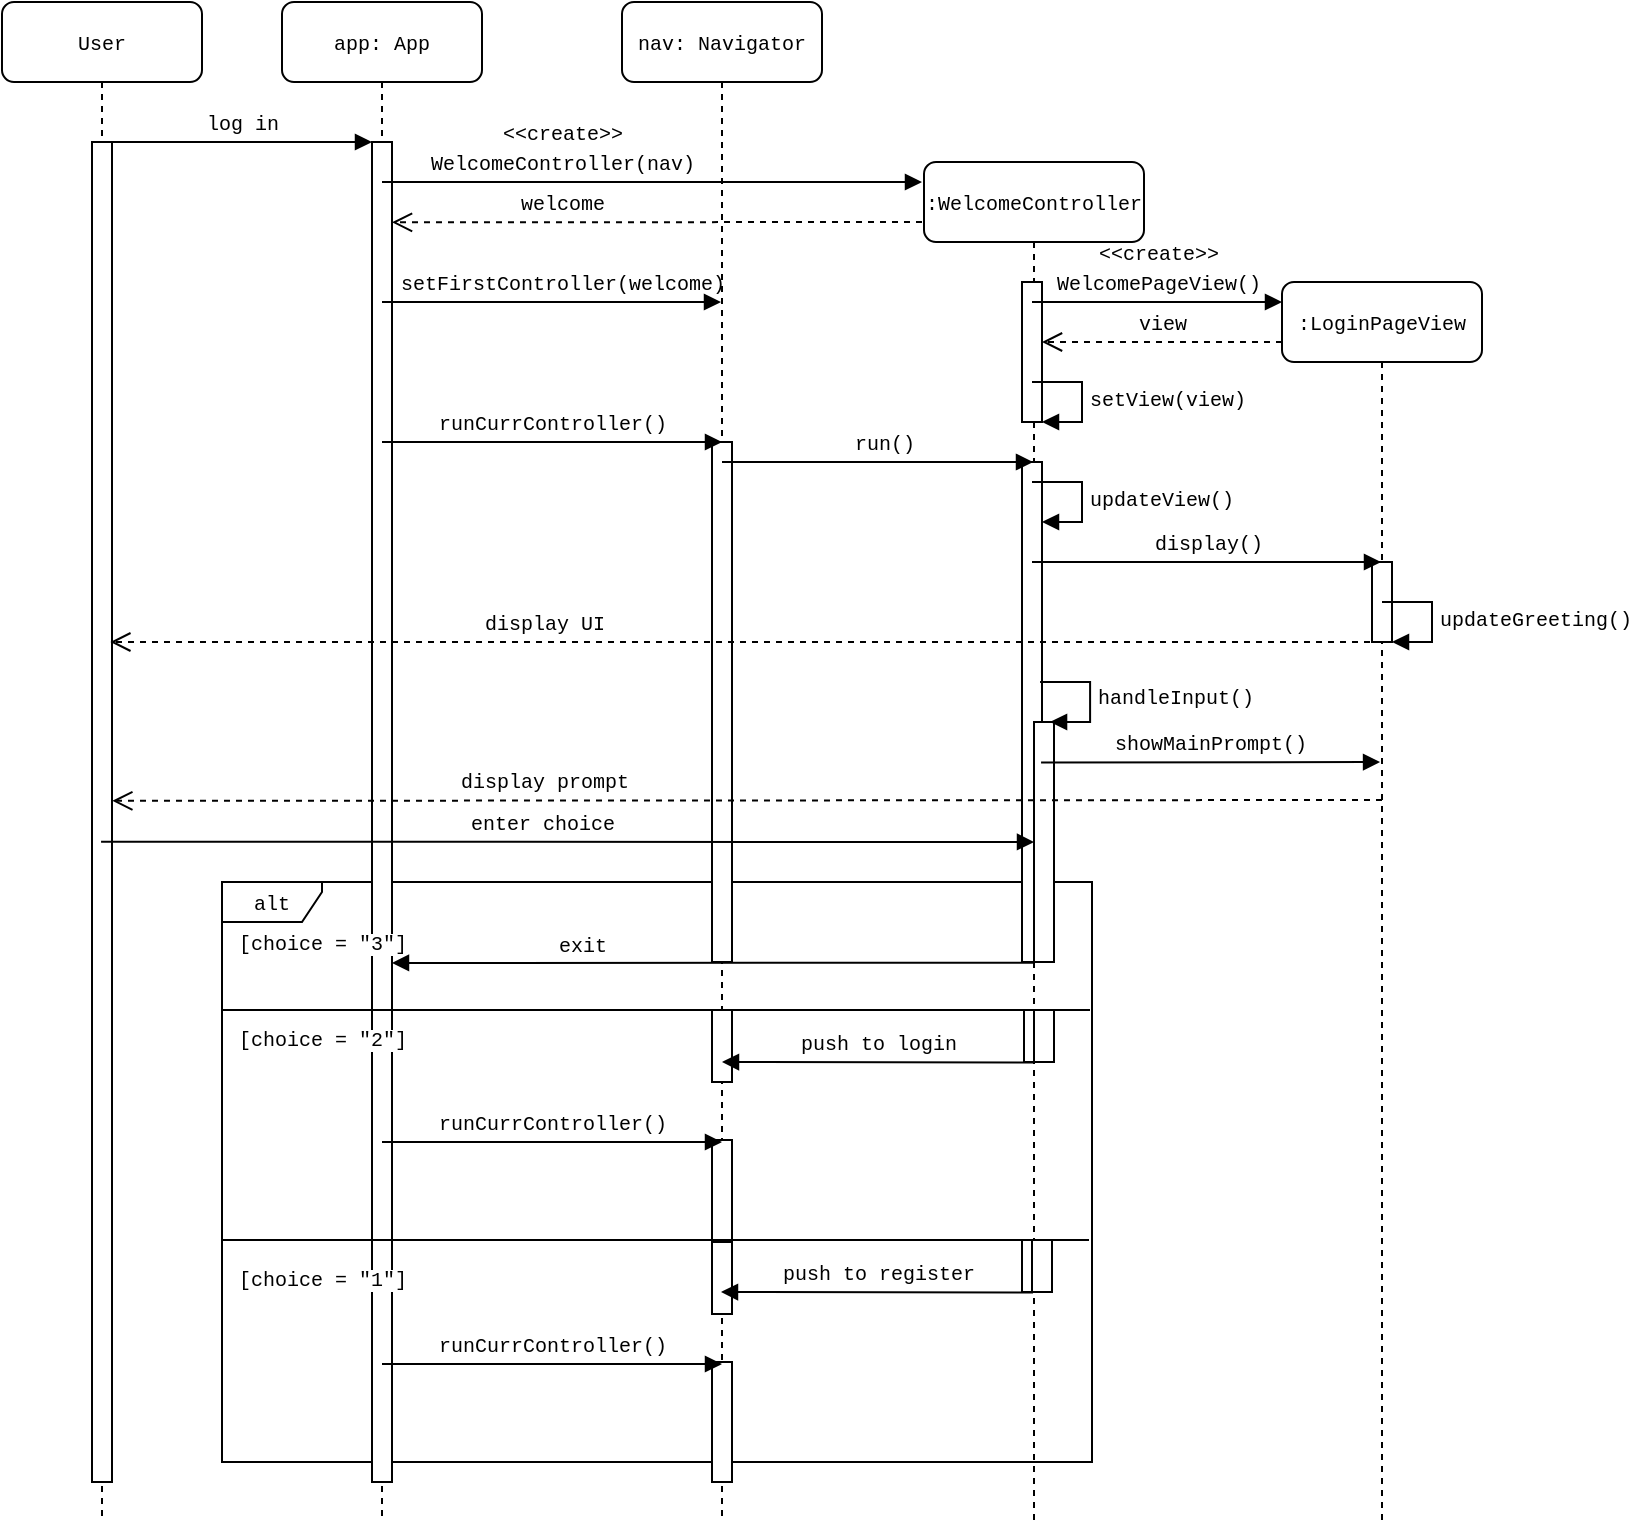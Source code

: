 <mxfile version="12.9.9" type="device"><diagram name="Page-1" id="13e1069c-82ec-6db2-03f1-153e76fe0fe0"><mxGraphModel dx="1188" dy="1358" grid="1" gridSize="10" guides="1" tooltips="1" connect="1" arrows="1" fold="1" page="1" pageScale="1" pageWidth="1100" pageHeight="850" background="#ffffff" math="0" shadow="0"><root><mxCell id="0"/><mxCell id="1" parent="0"/><mxCell id="PVWXsQGOAxapaRBkz5lY-54" value="&lt;font style=&quot;font-size: 10px&quot; face=&quot;Courier New&quot;&gt;alt&lt;/font&gt;" style="shape=umlFrame;whiteSpace=wrap;html=1;width=50;height=20;" parent="1" vertex="1"><mxGeometry x="210" y="520" width="435" height="290" as="geometry"/></mxCell><mxCell id="7baba1c4bc27f4b0-4" value="&lt;font style=&quot;font-size: 10px&quot; face=&quot;Courier New&quot;&gt;:WelcomeController&lt;/font&gt;" style="shape=umlLifeline;perimeter=lifelinePerimeter;whiteSpace=wrap;html=1;container=1;collapsible=0;recursiveResize=0;outlineConnect=0;rounded=1;shadow=0;comic=0;labelBackgroundColor=none;strokeWidth=1;fontFamily=Verdana;fontSize=12;align=center;" parent="1" vertex="1"><mxGeometry x="561" y="160" width="110" height="680" as="geometry"/></mxCell><mxCell id="PGULBEp1pOtIMAI2gizP-13" value="" style="html=1;points=[];perimeter=orthogonalPerimeter;rounded=0;shadow=0;comic=0;labelBackgroundColor=none;strokeWidth=1;fontFamily=Verdana;fontSize=12;align=center;" vertex="1" parent="7baba1c4bc27f4b0-4"><mxGeometry x="50" y="424" width="10" height="26" as="geometry"/></mxCell><mxCell id="PGULBEp1pOtIMAI2gizP-14" value="" style="html=1;points=[];perimeter=orthogonalPerimeter;rounded=0;shadow=0;comic=0;labelBackgroundColor=none;strokeWidth=1;fontFamily=Verdana;fontSize=12;align=center;" vertex="1" parent="7baba1c4bc27f4b0-4"><mxGeometry x="55" y="424" width="10" height="26" as="geometry"/></mxCell><mxCell id="PVWXsQGOAxapaRBkz5lY-12" value="" style="html=1;points=[];perimeter=orthogonalPerimeter;rounded=0;shadow=0;comic=0;labelBackgroundColor=none;strokeWidth=1;fontFamily=Verdana;fontSize=12;align=center;" parent="1" vertex="1"><mxGeometry x="610" y="220" width="10" height="70" as="geometry"/></mxCell><mxCell id="7baba1c4bc27f4b0-2" value="&lt;font style=&quot;font-size: 10px&quot; face=&quot;Courier New&quot;&gt;app: App&lt;/font&gt;" style="shape=umlLifeline;perimeter=lifelinePerimeter;whiteSpace=wrap;html=1;container=1;collapsible=0;recursiveResize=0;outlineConnect=0;rounded=1;shadow=0;comic=0;labelBackgroundColor=none;strokeWidth=1;fontFamily=Verdana;fontSize=12;align=center;" parent="1" vertex="1"><mxGeometry x="240" y="80" width="100" height="760" as="geometry"/></mxCell><mxCell id="7baba1c4bc27f4b0-10" value="" style="html=1;points=[];perimeter=orthogonalPerimeter;rounded=0;shadow=0;comic=0;labelBackgroundColor=none;strokeWidth=1;fontFamily=Verdana;fontSize=12;align=center;" parent="7baba1c4bc27f4b0-2" vertex="1"><mxGeometry x="45" y="70" width="10" height="480" as="geometry"/></mxCell><mxCell id="PVWXsQGOAxapaRBkz5lY-57" value="&lt;font face=&quot;Courier New&quot; style=&quot;font-size: 10px ; background-color: rgb(255 , 255 , 255)&quot;&gt;[choice = &quot;3&quot;]&lt;/font&gt;" style="text;html=1;align=center;verticalAlign=middle;resizable=0;points=[];autosize=1;" parent="7baba1c4bc27f4b0-2" vertex="1"><mxGeometry x="-30" y="460" width="100" height="20" as="geometry"/></mxCell><mxCell id="PGULBEp1pOtIMAI2gizP-8" value="" style="html=1;points=[];perimeter=orthogonalPerimeter;rounded=0;shadow=0;comic=0;labelBackgroundColor=none;strokeWidth=1;fontFamily=Verdana;fontSize=12;align=center;" vertex="1" parent="7baba1c4bc27f4b0-2"><mxGeometry x="45" y="504" width="10" height="236" as="geometry"/></mxCell><mxCell id="7baba1c4bc27f4b0-5" value="&lt;span style=&quot;font-family: &amp;#34;courier new&amp;#34; ; font-size: 10px&quot;&gt;:LoginPageView&lt;/span&gt;" style="shape=umlLifeline;perimeter=lifelinePerimeter;whiteSpace=wrap;html=1;container=1;collapsible=0;recursiveResize=0;outlineConnect=0;rounded=1;shadow=0;comic=0;labelBackgroundColor=none;strokeWidth=1;fontFamily=Verdana;fontSize=12;align=center;" parent="1" vertex="1"><mxGeometry x="740" y="220" width="100" height="620" as="geometry"/></mxCell><mxCell id="PVWXsQGOAxapaRBkz5lY-40" value="" style="html=1;points=[];perimeter=orthogonalPerimeter;rounded=0;shadow=0;comic=0;labelBackgroundColor=none;strokeWidth=1;fontFamily=Verdana;fontSize=12;align=center;" parent="7baba1c4bc27f4b0-5" vertex="1"><mxGeometry x="45" y="140" width="10" height="40" as="geometry"/></mxCell><mxCell id="7baba1c4bc27f4b0-8" value="&lt;font style=&quot;font-size: 10px&quot; face=&quot;Courier New&quot;&gt;User&lt;/font&gt;" style="shape=umlLifeline;perimeter=lifelinePerimeter;whiteSpace=wrap;html=1;container=1;collapsible=0;recursiveResize=0;outlineConnect=0;rounded=1;shadow=0;comic=0;labelBackgroundColor=none;strokeWidth=1;fontFamily=Verdana;fontSize=12;align=center;" parent="1" vertex="1"><mxGeometry x="100" y="80" width="100" height="760" as="geometry"/></mxCell><mxCell id="7baba1c4bc27f4b0-9" value="" style="html=1;points=[];perimeter=orthogonalPerimeter;rounded=0;shadow=0;comic=0;labelBackgroundColor=none;strokeWidth=1;fontFamily=Verdana;fontSize=12;align=center;" parent="7baba1c4bc27f4b0-8" vertex="1"><mxGeometry x="45" y="70" width="10" height="670" as="geometry"/></mxCell><mxCell id="7baba1c4bc27f4b0-11" value="&lt;font face=&quot;Courier New&quot; size=&quot;1&quot;&gt;log in&lt;/font&gt;" style="html=1;verticalAlign=bottom;endArrow=block;entryX=0;entryY=0;labelBackgroundColor=none;fontFamily=Verdana;fontSize=12;edgeStyle=elbowEdgeStyle;elbow=vertical;" parent="1" source="7baba1c4bc27f4b0-9" target="7baba1c4bc27f4b0-10" edge="1"><mxGeometry relative="1" as="geometry"><mxPoint x="220" y="160" as="sourcePoint"/></mxGeometry></mxCell><mxCell id="PVWXsQGOAxapaRBkz5lY-2" value="&lt;font face=&quot;Courier New&quot; style=&quot;font-size: 10px&quot;&gt;&amp;lt;&amp;lt;create&amp;gt;&amp;gt;&lt;br&gt;WelcomeController(nav)&lt;/font&gt;" style="html=1;verticalAlign=bottom;endArrow=block;labelBackgroundColor=none;fontFamily=Verdana;fontSize=12;edgeStyle=elbowEdgeStyle;elbow=vertical;" parent="1" edge="1"><mxGeometry x="0.63" y="-130" relative="1" as="geometry"><mxPoint x="290" y="170" as="sourcePoint"/><mxPoint x="560" y="170" as="targetPoint"/><Array as="points"><mxPoint x="510" y="170"/><mxPoint x="420" y="180"/><mxPoint x="500" y="170"/><mxPoint x="400" y="160"/><mxPoint x="410" y="170"/><mxPoint x="390" y="180"/><mxPoint x="390" y="170"/><mxPoint x="425" y="160"/></Array><mxPoint x="-130" y="-130" as="offset"/></mxGeometry></mxCell><mxCell id="PVWXsQGOAxapaRBkz5lY-5" value="&lt;font face=&quot;Courier New&quot; style=&quot;font-size: 10px&quot;&gt;&amp;lt;&amp;lt;create&amp;gt;&amp;gt;&lt;br&gt;WelcomePageView()&lt;/font&gt;" style="html=1;verticalAlign=bottom;endArrow=block;labelBackgroundColor=none;fontFamily=Verdana;fontSize=12;edgeStyle=elbowEdgeStyle;elbow=vertical;" parent="1" edge="1"><mxGeometry relative="1" as="geometry"><mxPoint x="615" y="230" as="sourcePoint"/><mxPoint x="740" y="230" as="targetPoint"/><Array as="points"><mxPoint x="660" y="230"/><mxPoint x="710" y="240"/><mxPoint x="685" y="230"/><mxPoint x="730" y="230"/><mxPoint x="710" y="240"/><mxPoint x="710" y="230"/><mxPoint x="745" y="220"/></Array><mxPoint as="offset"/></mxGeometry></mxCell><mxCell id="PVWXsQGOAxapaRBkz5lY-9" value="&lt;font face=&quot;Courier New&quot; size=&quot;1&quot;&gt;welcome&lt;/font&gt;" style="html=1;verticalAlign=bottom;endArrow=open;dashed=1;endSize=8;labelBackgroundColor=none;fontFamily=Verdana;fontSize=12;" parent="1" edge="1"><mxGeometry x="0.357" relative="1" as="geometry"><mxPoint x="295" y="190.16" as="targetPoint"/><mxPoint x="560" y="190" as="sourcePoint"/><mxPoint as="offset"/></mxGeometry></mxCell><mxCell id="PVWXsQGOAxapaRBkz5lY-10" value="&lt;font face=&quot;Courier New&quot; size=&quot;1&quot;&gt;setFirstController(welcome)&lt;/font&gt;" style="html=1;verticalAlign=bottom;endArrow=block;labelBackgroundColor=none;fontFamily=Verdana;fontSize=12;edgeStyle=elbowEdgeStyle;elbow=vertical;" parent="1" edge="1"><mxGeometry x="0.062" relative="1" as="geometry"><mxPoint x="290" y="230" as="sourcePoint"/><mxPoint x="459.5" y="230" as="targetPoint"/><Array as="points"><mxPoint x="370" y="230"/><mxPoint x="415" y="240"/></Array><mxPoint as="offset"/></mxGeometry></mxCell><mxCell id="7baba1c4bc27f4b0-3" value="&lt;font style=&quot;font-size: 10px&quot; face=&quot;Courier New&quot;&gt;nav: Navigator&lt;/font&gt;" style="shape=umlLifeline;perimeter=lifelinePerimeter;whiteSpace=wrap;html=1;container=1;collapsible=0;recursiveResize=0;outlineConnect=0;rounded=1;shadow=0;comic=0;labelBackgroundColor=none;strokeWidth=1;fontFamily=Verdana;fontSize=12;align=center;" parent="1" vertex="1"><mxGeometry x="410" y="80" width="100" height="760" as="geometry"/></mxCell><mxCell id="PVWXsQGOAxapaRBkz5lY-19" value="" style="html=1;points=[];perimeter=orthogonalPerimeter;rounded=0;shadow=0;comic=0;labelBackgroundColor=none;strokeWidth=1;fontFamily=Verdana;fontSize=12;align=center;" parent="7baba1c4bc27f4b0-3" vertex="1"><mxGeometry x="45" y="220" width="10" height="260" as="geometry"/></mxCell><mxCell id="PGULBEp1pOtIMAI2gizP-9" value="" style="html=1;points=[];perimeter=orthogonalPerimeter;rounded=0;shadow=0;comic=0;labelBackgroundColor=none;strokeWidth=1;fontFamily=Verdana;fontSize=12;align=center;" vertex="1" parent="7baba1c4bc27f4b0-3"><mxGeometry x="45" y="504" width="10" height="36" as="geometry"/></mxCell><mxCell id="PVWXsQGOAxapaRBkz5lY-80" value="" style="html=1;points=[];perimeter=orthogonalPerimeter;rounded=0;shadow=0;comic=0;labelBackgroundColor=none;strokeWidth=1;fontFamily=Verdana;fontSize=12;align=center;" parent="7baba1c4bc27f4b0-3" vertex="1"><mxGeometry x="45" y="569" width="10" height="50" as="geometry"/></mxCell><mxCell id="PVWXsQGOAxapaRBkz5lY-79" value="&lt;font face=&quot;Courier New&quot; size=&quot;1&quot;&gt;runCurrController()&lt;/font&gt;" style="html=1;verticalAlign=bottom;endArrow=block;labelBackgroundColor=none;fontFamily=Verdana;fontSize=12;edgeStyle=elbowEdgeStyle;elbow=vertical;" parent="7baba1c4bc27f4b0-3" edge="1"><mxGeometry relative="1" as="geometry"><mxPoint x="-120" y="570" as="sourcePoint"/><mxPoint x="50" y="570" as="targetPoint"/><Array as="points"><mxPoint x="-40" y="570"/><mxPoint x="5" y="580"/></Array></mxGeometry></mxCell><mxCell id="PGULBEp1pOtIMAI2gizP-12" value="" style="html=1;points=[];perimeter=orthogonalPerimeter;rounded=0;shadow=0;comic=0;labelBackgroundColor=none;strokeWidth=1;fontFamily=Verdana;fontSize=12;align=center;" vertex="1" parent="7baba1c4bc27f4b0-3"><mxGeometry x="45" y="620" width="10" height="36" as="geometry"/></mxCell><mxCell id="PVWXsQGOAxapaRBkz5lY-13" value="&lt;font face=&quot;Courier New&quot; size=&quot;1&quot;&gt;view&lt;/font&gt;" style="html=1;verticalAlign=bottom;endArrow=open;dashed=1;endSize=8;labelBackgroundColor=none;fontFamily=Verdana;fontSize=12;exitX=0.5;exitY=0.976;exitDx=0;exitDy=0;exitPerimeter=0;" parent="1" edge="1"><mxGeometry relative="1" as="geometry"><mxPoint x="620" y="250" as="targetPoint"/><mxPoint x="740.0" y="250" as="sourcePoint"/><mxPoint as="offset"/></mxGeometry></mxCell><mxCell id="PVWXsQGOAxapaRBkz5lY-17" value="&lt;font style=&quot;font-size: 10px&quot; face=&quot;Courier New&quot;&gt;setView(view)&lt;/font&gt;" style="edgeStyle=orthogonalEdgeStyle;html=1;align=left;spacingLeft=2;endArrow=block;rounded=0;entryX=1;entryY=0;" parent="1" edge="1"><mxGeometry relative="1" as="geometry"><mxPoint x="615" y="270" as="sourcePoint"/><Array as="points"><mxPoint x="640" y="270"/></Array><mxPoint x="620" y="290" as="targetPoint"/></mxGeometry></mxCell><mxCell id="PVWXsQGOAxapaRBkz5lY-18" value="&lt;font face=&quot;Courier New&quot; size=&quot;1&quot;&gt;runCurrController()&lt;/font&gt;" style="html=1;verticalAlign=bottom;endArrow=block;labelBackgroundColor=none;fontFamily=Verdana;fontSize=12;edgeStyle=elbowEdgeStyle;elbow=vertical;" parent="1" edge="1"><mxGeometry relative="1" as="geometry"><mxPoint x="290" y="300" as="sourcePoint"/><mxPoint x="460" y="300" as="targetPoint"/><Array as="points"><mxPoint x="370" y="300"/><mxPoint x="415" y="310"/></Array></mxGeometry></mxCell><mxCell id="PVWXsQGOAxapaRBkz5lY-27" value="" style="html=1;points=[];perimeter=orthogonalPerimeter;rounded=0;shadow=0;comic=0;labelBackgroundColor=none;strokeWidth=1;fontFamily=Verdana;fontSize=12;align=center;" parent="1" vertex="1"><mxGeometry x="610" y="310" width="10" height="250" as="geometry"/></mxCell><mxCell id="PVWXsQGOAxapaRBkz5lY-20" value="&lt;font face=&quot;Courier New&quot; size=&quot;1&quot;&gt;run()&lt;/font&gt;" style="html=1;verticalAlign=bottom;endArrow=block;labelBackgroundColor=none;fontFamily=Verdana;fontSize=12;edgeStyle=elbowEdgeStyle;elbow=vertical;" parent="1" target="7baba1c4bc27f4b0-4" edge="1"><mxGeometry x="0.036" relative="1" as="geometry"><mxPoint x="460" y="310" as="sourcePoint"/><mxPoint x="580" y="310" as="targetPoint"/><Array as="points"><mxPoint x="550" y="310"/><mxPoint x="530" y="320"/><mxPoint x="540" y="310"/><mxPoint x="585" y="320"/></Array><mxPoint as="offset"/></mxGeometry></mxCell><mxCell id="PVWXsQGOAxapaRBkz5lY-33" value="&lt;font face=&quot;Courier New&quot; size=&quot;1&quot;&gt;display()&lt;br&gt;&lt;/font&gt;" style="html=1;verticalAlign=bottom;endArrow=block;labelBackgroundColor=none;fontFamily=Verdana;fontSize=12;edgeStyle=elbowEdgeStyle;elbow=vertical;" parent="1" target="7baba1c4bc27f4b0-5" edge="1"><mxGeometry relative="1" as="geometry"><mxPoint x="615" y="360.0" as="sourcePoint"/><mxPoint x="750" y="360.0" as="targetPoint"/></mxGeometry></mxCell><mxCell id="PVWXsQGOAxapaRBkz5lY-46" value="" style="html=1;points=[];perimeter=orthogonalPerimeter;rounded=0;shadow=0;comic=0;labelBackgroundColor=none;strokeWidth=1;fontFamily=Verdana;fontSize=12;align=center;" parent="1" vertex="1"><mxGeometry x="616" y="440" width="10" height="120" as="geometry"/></mxCell><mxCell id="PVWXsQGOAxapaRBkz5lY-30" value="&lt;font style=&quot;font-size: 10px&quot; face=&quot;Courier New&quot;&gt;updateView()&lt;/font&gt;" style="edgeStyle=orthogonalEdgeStyle;html=1;align=left;spacingLeft=2;endArrow=block;rounded=0;entryX=1;entryY=0;" parent="1" edge="1"><mxGeometry relative="1" as="geometry"><mxPoint x="615" y="320" as="sourcePoint"/><Array as="points"><mxPoint x="640" y="320"/></Array><mxPoint x="620" y="340" as="targetPoint"/></mxGeometry></mxCell><mxCell id="PVWXsQGOAxapaRBkz5lY-50" value="&lt;font style=&quot;font-size: 10px&quot; face=&quot;Courier New&quot;&gt;handleInput()&lt;/font&gt;" style="edgeStyle=orthogonalEdgeStyle;html=1;align=left;spacingLeft=2;endArrow=block;rounded=0;entryX=1;entryY=0;" parent="1" edge="1"><mxGeometry relative="1" as="geometry"><mxPoint x="619.03" y="420" as="sourcePoint"/><Array as="points"><mxPoint x="644.03" y="420"/></Array><mxPoint x="624.03" y="440" as="targetPoint"/></mxGeometry></mxCell><mxCell id="PVWXsQGOAxapaRBkz5lY-51" value="&lt;font face=&quot;Courier New&quot; size=&quot;1&quot;&gt;showMainPrompt()&lt;br&gt;&lt;/font&gt;" style="html=1;verticalAlign=bottom;endArrow=block;labelBackgroundColor=none;fontFamily=Verdana;fontSize=12;edgeStyle=elbowEdgeStyle;elbow=vertical;" parent="1" edge="1"><mxGeometry relative="1" as="geometry"><mxPoint x="619.53" y="460.24" as="sourcePoint"/><mxPoint x="789.03" y="460.0" as="targetPoint"/></mxGeometry></mxCell><mxCell id="PVWXsQGOAxapaRBkz5lY-55" value="" style="line;strokeWidth=1;fillColor=none;align=left;verticalAlign=middle;spacingTop=-1;spacingLeft=3;spacingRight=3;rotatable=0;labelPosition=right;points=[];portConstraint=eastwest;" parent="1" vertex="1"><mxGeometry x="210" y="580" width="434" height="8" as="geometry"/></mxCell><mxCell id="PVWXsQGOAxapaRBkz5lY-59" value="&lt;font face=&quot;Courier New&quot; size=&quot;1&quot;&gt;display UI&lt;/font&gt;" style="html=1;verticalAlign=bottom;endArrow=open;dashed=1;endSize=8;labelBackgroundColor=none;fontFamily=Verdana;fontSize=12;" parent="1" edge="1"><mxGeometry x="0.32" relative="1" as="geometry"><mxPoint x="154.16" y="400" as="targetPoint"/><mxPoint x="790" y="400" as="sourcePoint"/><mxPoint as="offset"/></mxGeometry></mxCell><mxCell id="PVWXsQGOAxapaRBkz5lY-60" value="&lt;font face=&quot;Courier New&quot; size=&quot;1&quot;&gt;display prompt&lt;/font&gt;" style="html=1;verticalAlign=bottom;endArrow=open;dashed=1;endSize=8;labelBackgroundColor=none;fontFamily=Verdana;fontSize=12;entryX=1.062;entryY=0.84;entryDx=0;entryDy=0;entryPerimeter=0;" parent="1" edge="1"><mxGeometry x="0.32" relative="1" as="geometry"><mxPoint x="155.15" y="479.43" as="targetPoint"/><mxPoint x="790" y="479" as="sourcePoint"/><mxPoint as="offset"/></mxGeometry></mxCell><mxCell id="PVWXsQGOAxapaRBkz5lY-61" value="&lt;font face=&quot;Courier New&quot; size=&quot;1&quot;&gt;enter choice&lt;br&gt;&lt;/font&gt;" style="html=1;verticalAlign=bottom;endArrow=block;labelBackgroundColor=none;fontFamily=Verdana;fontSize=12;edgeStyle=elbowEdgeStyle;elbow=vertical;" parent="1" target="PVWXsQGOAxapaRBkz5lY-46" edge="1"><mxGeometry x="-0.054" relative="1" as="geometry"><mxPoint x="149.53" y="499.83" as="sourcePoint"/><mxPoint x="600" y="500" as="targetPoint"/><mxPoint as="offset"/></mxGeometry></mxCell><mxCell id="PVWXsQGOAxapaRBkz5lY-75" value="&lt;font face=&quot;Courier New&quot; size=&quot;1&quot;&gt;exit&lt;br&gt;&lt;/font&gt;" style="html=1;verticalAlign=bottom;endArrow=block;labelBackgroundColor=none;fontFamily=Verdana;fontSize=12;edgeStyle=elbowEdgeStyle;elbow=vertical;" parent="1" edge="1"><mxGeometry x="0.408" relative="1" as="geometry"><mxPoint x="616.0" y="560.38" as="sourcePoint"/><mxPoint x="295" y="560.333" as="targetPoint"/><mxPoint as="offset"/></mxGeometry></mxCell><mxCell id="PVWXsQGOAxapaRBkz5lY-78" value="&lt;font face=&quot;Courier New&quot; size=&quot;1&quot;&gt;push to login&lt;br&gt;&lt;/font&gt;" style="html=1;verticalAlign=bottom;endArrow=block;labelBackgroundColor=none;fontFamily=Verdana;fontSize=12;edgeStyle=elbowEdgeStyle;elbow=vertical;" parent="1" edge="1"><mxGeometry relative="1" as="geometry"><mxPoint x="616.0" y="610.2" as="sourcePoint"/><mxPoint x="460" y="610.06" as="targetPoint"/></mxGeometry></mxCell><mxCell id="PGULBEp1pOtIMAI2gizP-2" value="&lt;font style=&quot;font-size: 10px&quot; face=&quot;Courier New&quot;&gt;updateGreeting()&lt;/font&gt;" style="edgeStyle=orthogonalEdgeStyle;html=1;align=left;spacingLeft=2;endArrow=block;rounded=0;entryX=1;entryY=0;" edge="1" parent="1"><mxGeometry relative="1" as="geometry"><mxPoint x="790" y="380" as="sourcePoint"/><Array as="points"><mxPoint x="815" y="380"/></Array><mxPoint x="795" y="400" as="targetPoint"/></mxGeometry></mxCell><mxCell id="PGULBEp1pOtIMAI2gizP-3" value="&lt;font face=&quot;Courier New&quot; style=&quot;font-size: 10px ; background-color: rgb(255 , 255 , 255)&quot;&gt;[choice = &quot;2&quot;]&lt;/font&gt;" style="text;html=1;align=center;verticalAlign=middle;resizable=0;points=[];autosize=1;" vertex="1" parent="1"><mxGeometry x="210" y="588" width="100" height="20" as="geometry"/></mxCell><mxCell id="PGULBEp1pOtIMAI2gizP-4" value="" style="line;strokeWidth=1;fillColor=none;align=left;verticalAlign=middle;spacingTop=-1;spacingLeft=3;spacingRight=3;rotatable=0;labelPosition=right;points=[];portConstraint=eastwest;" vertex="1" parent="1"><mxGeometry x="209.5" y="695" width="434" height="8" as="geometry"/></mxCell><mxCell id="PGULBEp1pOtIMAI2gizP-5" value="&lt;font face=&quot;Courier New&quot; size=&quot;1&quot;&gt;push to register&lt;br&gt;&lt;/font&gt;" style="html=1;verticalAlign=bottom;endArrow=block;labelBackgroundColor=none;fontFamily=Verdana;fontSize=12;edgeStyle=elbowEdgeStyle;elbow=vertical;" edge="1" parent="1"><mxGeometry relative="1" as="geometry"><mxPoint x="615.5" y="725.2" as="sourcePoint"/><mxPoint x="459.5" y="725.06" as="targetPoint"/></mxGeometry></mxCell><mxCell id="PGULBEp1pOtIMAI2gizP-6" value="&lt;font face=&quot;Courier New&quot; style=&quot;font-size: 10px ; background-color: rgb(255 , 255 , 255)&quot;&gt;[choice = &quot;1&quot;]&lt;/font&gt;" style="text;html=1;align=center;verticalAlign=middle;resizable=0;points=[];autosize=1;" vertex="1" parent="1"><mxGeometry x="209.5" y="708" width="100" height="20" as="geometry"/></mxCell><mxCell id="PGULBEp1pOtIMAI2gizP-10" value="" style="html=1;points=[];perimeter=orthogonalPerimeter;rounded=0;shadow=0;comic=0;labelBackgroundColor=none;strokeWidth=1;fontFamily=Verdana;fontSize=12;align=center;" vertex="1" parent="1"><mxGeometry x="455" y="760" width="10" height="60" as="geometry"/></mxCell><mxCell id="PGULBEp1pOtIMAI2gizP-11" value="&lt;font face=&quot;Courier New&quot; size=&quot;1&quot;&gt;runCurrController()&lt;/font&gt;" style="html=1;verticalAlign=bottom;endArrow=block;labelBackgroundColor=none;fontFamily=Verdana;fontSize=12;edgeStyle=elbowEdgeStyle;elbow=vertical;" edge="1" parent="1"><mxGeometry relative="1" as="geometry"><mxPoint x="290" y="761" as="sourcePoint"/><mxPoint x="460" y="761" as="targetPoint"/><Array as="points"><mxPoint x="370" y="761"/><mxPoint x="415" y="771"/></Array></mxGeometry></mxCell><mxCell id="PGULBEp1pOtIMAI2gizP-15" value="" style="html=1;points=[];perimeter=orthogonalPerimeter;rounded=0;shadow=0;comic=0;labelBackgroundColor=none;strokeWidth=1;fontFamily=Verdana;fontSize=12;align=center;" vertex="1" parent="1"><mxGeometry x="610" y="699" width="10" height="26" as="geometry"/></mxCell><mxCell id="PGULBEp1pOtIMAI2gizP-16" value="" style="html=1;points=[];perimeter=orthogonalPerimeter;rounded=0;shadow=0;comic=0;labelBackgroundColor=none;strokeWidth=1;fontFamily=Verdana;fontSize=12;align=center;" vertex="1" parent="1"><mxGeometry x="615" y="699" width="10" height="26" as="geometry"/></mxCell></root></mxGraphModel></diagram></mxfile>